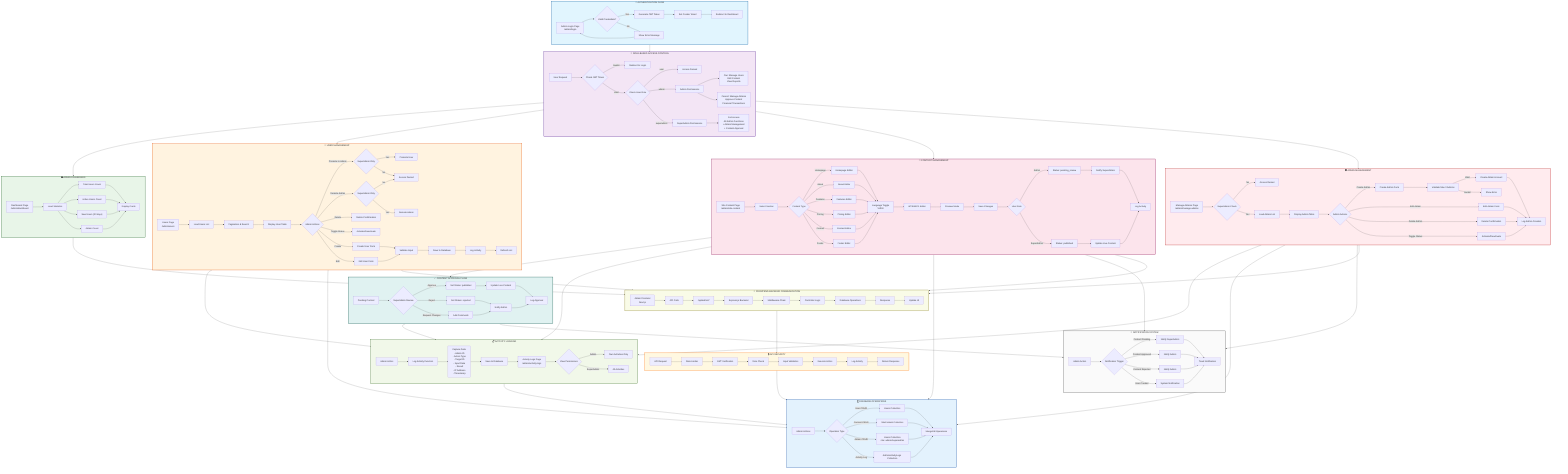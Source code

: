 graph TB
    %% ═══════════════════════════════════════════════════════════════════════════════
    %% ADMIN SYSTEM WORKFLOW DIAGRAM - VanLang Budget
    %% Sơ đồ chi tiết hoạt động của hệ thống quản trị viên
    %% ═══════════════════════════════════════════════════════════════════════════════

    %% Authentication Flow
    subgraph AUTH["🔐 AUTHENTICATION FLOW"]
        A1["Admin Login Page<br/>/admin/login"] --> A2{"Valid Credentials?"}
        A2 -->|Yes| A3["Generate JWT Token"]
        A2 -->|No| A4["Show Error Message"]
        A3 --> A5["Set Cookie 'token'"]
        A5 --> A6["Redirect to Dashboard"]
        A4 --> A1
    end

    %% Role-based Access Control
    subgraph RBAC["🎯 ROLE-BASED ACCESS CONTROL"]
        R1["User Request"] --> R2{"Check JWT Token"}
        R2 -->|Invalid| R3["Redirect to Login"]
        R2 -->|Valid| R4{"Check User Role"}
        R4 -->|user| R5["Access Denied"]
        R4 -->|admin| R6["Admin Permissions"]
        R4 -->|superadmin| R7["SuperAdmin Permissions"]

        R6 --> R8["Can: Manage Users<br/>Edit Content<br/>View Reports"]
        R6 --> R9["Cannot: Manage Admins<br/>Approve Content<br/>Financial Transactions"]

        R7 --> R10["Full Access<br/>All Admin Functions<br/>+ Admin Management<br/>+ Content Approval"]
    end

    %% Admin Dashboard
    subgraph DASH["📊 ADMIN DASHBOARD"]
        D1["Dashboard Page<br/>/admin/dashboard"] --> D2["Load Statistics"]
        D2 --> D3["Total Users Count"]
        D2 --> D4["Active Users Count"]
        D2 --> D5["New Users (30 days)"]
        D2 --> D6["Admin Count"]
        D3 --> D7["Display Cards"]
        D4 --> D7
        D5 --> D7
        D6 --> D7
    end

    %% User Management Flow
    subgraph USER_MGMT["👥 USER MANAGEMENT"]
        U1["Users Page<br/>/admin/users"] --> U2["Load Users List"]
        U2 --> U3["Pagination & Search"]
        U3 --> U4["Display User Table"]

        U4 --> U5{"Admin Actions"}
        U5 -->|Create| U6["Create User Form"]
        U5 -->|Edit| U7["Edit User Form"]
        U5 -->|Delete| U8["Delete Confirmation"]
        U5 -->|Toggle Status| U9["Activate/Deactivate"]

        %% SuperAdmin Only Actions
        U5 -->|Promote to Admin| U10{"SuperAdmin Only"}
        U5 -->|Demote Admin| U11{"SuperAdmin Only"}
        U10 -->|Yes| U12["Promote User"]
        U10 -->|No| U13["Access Denied"]
        U11 -->|Yes| U14["Demote Admin"]
        U11 -->|No| U13

        U6 --> U15["Validate Input"]
        U7 --> U15
        U15 --> U16["Save to Database"]
        U16 --> U17["Log Activity"]
        U17 --> U18["Refresh List"]
    end

    %% Content Management Flow
    subgraph CONTENT["📝 CONTENT MANAGEMENT"]
        C1["Site Content Page<br/>/admin/site-content"] --> C2["Select Section"]
        C2 --> C3{"Content Type"}

        C3 -->|Homepage| C4["Homepage Editor"]
        C3 -->|About| C5["About Editor"]
        C3 -->|Features| C6["Features Editor"]
        C3 -->|Pricing| C7["Pricing Editor"]
        C3 -->|Contact| C8["Contact Editor"]
        C3 -->|Footer| C9["Footer Editor"]

        C4 --> C10["Language Toggle<br/>VI/EN"]
        C5 --> C10
        C6 --> C10
        C7 --> C10
        C8 --> C10
        C9 --> C10

        C10 --> C11["WYSIWYG Editor"]
        C11 --> C12["Preview Mode"]
        C12 --> C13["Save Changes"]

        C13 --> C14{"User Role"}
        C14 -->|Admin| C15["Status: pending_review"]
        C14 -->|SuperAdmin| C16["Status: published"]

        C15 --> C17["Notify SuperAdmin"]
        C16 --> C18["Update Live Content"]
        C17 --> C19["Log Activity"]
        C18 --> C19
    end

    %% Content Approval Flow (SuperAdmin Only)
    subgraph APPROVAL["✅ CONTENT APPROVAL FLOW"]
        AP1["Pending Content"] --> AP2{"SuperAdmin Review"}
        AP2 -->|Approve| AP3["Set Status: published"]
        AP2 -->|Reject| AP4["Set Status: rejected"]
        AP2 -->|Request Changes| AP5["Add Comments"]

        AP3 --> AP6["Update Live Content"]
        AP4 --> AP7["Notify Admin"]
        AP5 --> AP7

        AP6 --> AP8["Log Approval"]
        AP7 --> AP8
    end

    %% Admin Management (SuperAdmin Only)
    subgraph ADMIN_MGMT["🛡️ ADMIN MANAGEMENT"]
        AM1["Manage Admins Page<br/>/admin/manage-admins"] --> AM2{"SuperAdmin Check"}
        AM2 -->|No| AM3["Access Denied"]
        AM2 -->|Yes| AM4["Load Admin List"]

        AM4 --> AM5["Display Admin Table"]
        AM5 --> AM6{"Admin Actions"}

        AM6 -->|Create Admin| AM7["Create Admin Form"]
        AM6 -->|Edit Admin| AM8["Edit Admin Form"]
        AM6 -->|Delete Admin| AM9["Delete Confirmation"]
        AM6 -->|Toggle Status| AM10["Activate/Deactivate"]

        AM7 --> AM11["Validate Max 3 Admins"]
        AM11 -->|Valid| AM12["Create Admin Account"]
        AM11 -->|Invalid| AM13["Show Error"]

        AM12 --> AM14["Log Admin Creation"]
        AM8 --> AM14
        AM9 --> AM14
        AM10 --> AM14
    end

    %% Activity Logging System
    subgraph LOGGING["📋 ACTIVITY LOGGING"]
        L1["Admin Action"] --> L2["Log Activity Function"]
        L2 --> L3["Capture Data:<br/>- Admin ID<br/>- Action Type<br/>- Target ID<br/>- Input Data<br/>- Result<br/>- IP Address<br/>- Timestamp"]
        L3 --> L4["Save to Database"]
        L4 --> L5["Activity Logs Page<br/>/admin/activity-logs"]

        L5 --> L6{"View Permissions"}
        L6 -->|Admin| L7["Own Activities Only"]
        L6 -->|SuperAdmin| L8["All Activities"]
    end

    %% API Security Layer
    subgraph API_SEC["🔒 API SECURITY"]
        AS1["API Request"] --> AS2["Rate Limiter"]
        AS2 --> AS3["JWT Verification"]
        AS3 --> AS4["Role Check"]
        AS4 --> AS5["Input Validation"]
        AS5 --> AS6["Execute Action"]
        AS6 --> AS7["Log Activity"]
        AS7 --> AS8["Return Response"]
    end

    %% Database Operations
    subgraph DB["🗄️ DATABASE OPERATIONS"]
        DB1["Admin Actions"] --> DB2{"Operation Type"}
        DB2 -->|User CRUD| DB3["Users Collection"]
        DB2 -->|Content CRUD| DB4["SiteContent Collection"]
        DB2 -->|Admin CRUD| DB5["Users Collection<br/>role: admin/superadmin"]
        DB2 -->|Activity Log| DB6["AdminActivityLogs Collection"]

        DB3 --> DB7["MongoDB Operations"]
        DB4 --> DB7
        DB5 --> DB7
        DB6 --> DB7
    end

    %% Notification System
    subgraph NOTIF["🔔 NOTIFICATION SYSTEM"]
        N1["Admin Action"] --> N2{"Notification Trigger"}
        N2 -->|Content Pending| N3["Notify SuperAdmin"]
        N2 -->|Content Approved| N4["Notify Admin"]
        N2 -->|Content Rejected| N5["Notify Admin"]
        N2 -->|User Created| N6["System Notification"]

        N3 --> N7["Toast Notification"]
        N4 --> N7
        N5 --> N7
        N6 --> N7
    end

    %% Frontend-Backend Communication
    subgraph COMM["🔄 FRONTEND-BACKEND COMMUNICATION"]
        FE1["Admin Frontend<br/>Next.js"] --> FE2["API Calls"]
        FE2 --> FE3["/api/admin/*"]
        FE3 --> BE1["Express.js Backend"]
        BE1 --> BE2["Middleware Chain"]
        BE2 --> BE3["Controller Logic"]
        BE3 --> BE4["Database Operations"]
        BE4 --> BE5["Response"]
        BE5 --> FE4["Update UI"]
    end

    %% Connections between main flows
    AUTH --> RBAC
    RBAC --> DASH
    RBAC --> USER_MGMT
    RBAC --> CONTENT
    RBAC --> ADMIN_MGMT
    
    USER_MGMT --> LOGGING
    CONTENT --> APPROVAL
    CONTENT --> LOGGING
    ADMIN_MGMT --> LOGGING
    APPROVAL --> LOGGING
    
    LOGGING --> DB
    USER_MGMT --> DB
    CONTENT --> DB
    ADMIN_MGMT --> DB
    
    CONTENT --> NOTIF
    APPROVAL --> NOTIF
    ADMIN_MGMT --> NOTIF
    
    DASH --> COMM
    USER_MGMT --> COMM
    CONTENT --> COMM
    ADMIN_MGMT --> COMM
    
    COMM --> API_SEC
    API_SEC --> DB

    %% Styling
    classDef authStyle fill:#e1f5fe,stroke:#01579b,stroke-width:2px
    classDef rbacStyle fill:#f3e5f5,stroke:#4a148c,stroke-width:2px
    classDef dashStyle fill:#e8f5e8,stroke:#1b5e20,stroke-width:2px
    classDef userStyle fill:#fff3e0,stroke:#e65100,stroke-width:2px
    classDef contentStyle fill:#fce4ec,stroke:#880e4f,stroke-width:2px
    classDef approvalStyle fill:#e0f2f1,stroke:#004d40,stroke-width:2px
    classDef adminStyle fill:#ffebee,stroke:#b71c1c,stroke-width:2px
    classDef logStyle fill:#f1f8e9,stroke:#33691e,stroke-width:2px
    classDef secStyle fill:#fff8e1,stroke:#ff6f00,stroke-width:2px
    classDef dbStyle fill:#e3f2fd,stroke:#0d47a1,stroke-width:2px
    classDef notifStyle fill:#fafafa,stroke:#424242,stroke-width:2px
    classDef commStyle fill:#f9fbe7,stroke:#827717,stroke-width:2px

    class AUTH authStyle
    class RBAC rbacStyle
    class DASH dashStyle
    class USER_MGMT userStyle
    class CONTENT contentStyle
    class APPROVAL approvalStyle
    class ADMIN_MGMT adminStyle
    class LOGGING logStyle
    class API_SEC secStyle
    class DB dbStyle
    class NOTIF notifStyle
    class COMM commStyle
